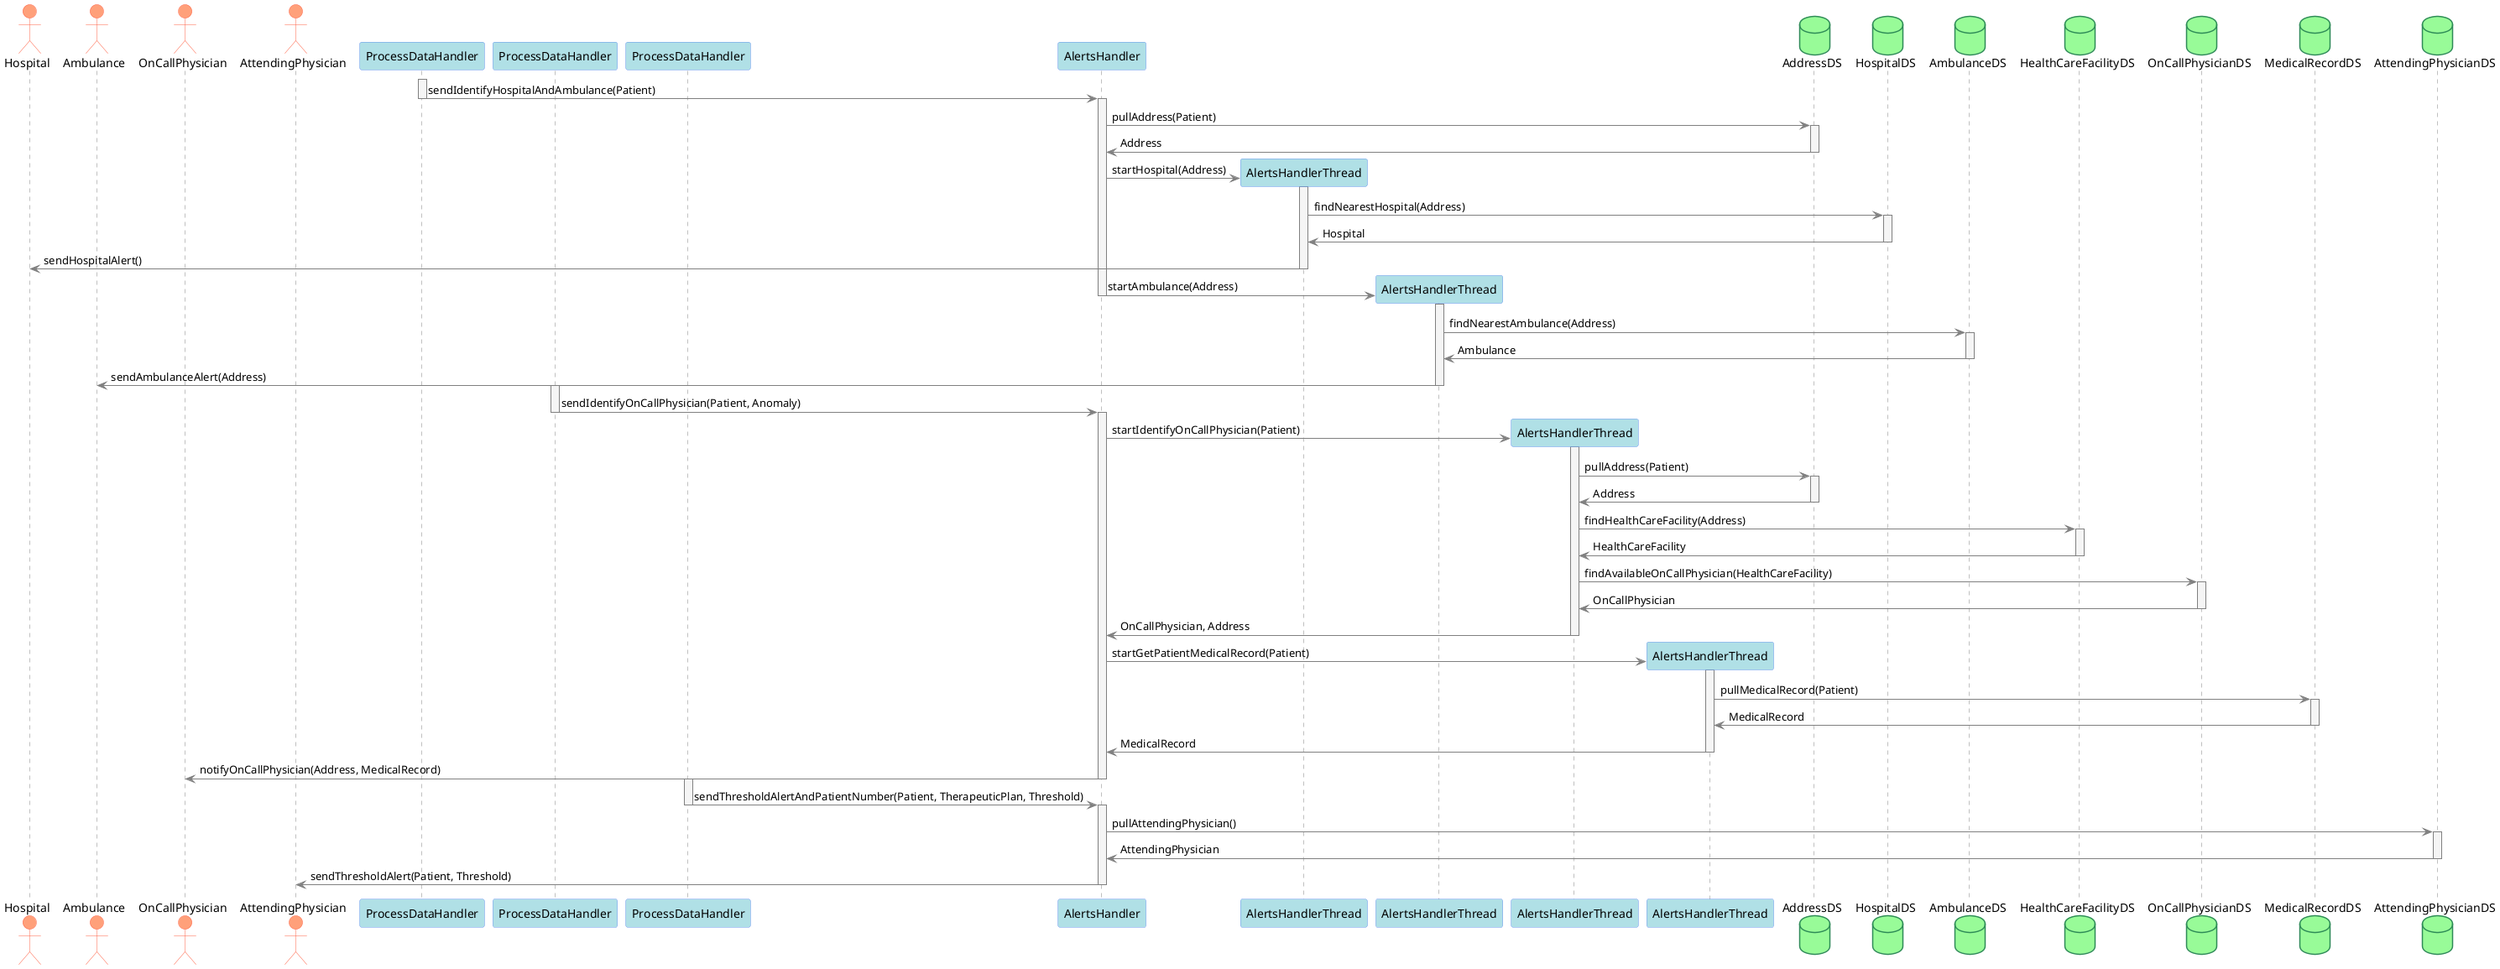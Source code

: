 @startuml alerts_handler

skinparam sequence {
  ArrowColor Gray
  LifeLineBorderColor Gray
  LifeLineBackgroundColor WhiteSmoke

  ActorBorderColor Tomato
  ActorBackgroundColor LightSalmon

  ParticipantBackgroundColor PowderBlue
  ParticipantBorderColor CornflowerBlue
}
skinparam DatabaseBorderColor SeaGreen
skinparam DatabaseBackgroundColor PaleGreen

actor Hospital
actor Ambulance
actor OnCallPhysician
actor AttendingPhysician
participant ProcessDataHandler as PDH1
participant ProcessDataHandler as PDH2
participant ProcessDataHandler as PDH3
participant AlertsHandler as AH
participant AlertsHandlerThread as AH1
participant AlertsHandlerThread as AH2
participant AlertsHandlerThread as AH3
participant AlertsHandlerThread as AH4
database AddressDS
database HospitalDS
database AmbulanceDS
database HealthCareFacilityDS
database OnCallPhysicianDS
database MedicalRecordDS
database AttendingPhysicianDS

activate PDH1
PDH1 -> AH : sendIdentifyHospitalAndAmbulance(Patient)
deactivate PDH1

activate AH

AH -> AddressDS ++ : pullAddress(Patient)
AH <- AddressDS -- : Address

AH -> AH1 ** : startHospital(Address)

activate AH1
AH1 -> HospitalDS ++ : findNearestHospital(Address)
AH1 <- HospitalDS -- : Hospital
AH1 -> Hospital : sendHospitalAlert()
deactivate AH1

AH -> AH2 ** : startAmbulance(Address)
deactivate AH

activate AH2
AH2 -> AmbulanceDS ++ : findNearestAmbulance(Address)
AH2 <- AmbulanceDS -- : Ambulance
AH2 -> Ambulance : sendAmbulanceAlert(Address)
deactivate AH2


activate PDH2
PDH2 -> AH : sendIdentifyOnCallPhysician(Patient, Anomaly)
deactivate PDH2

activate AH
AH -> AH3 ** : startIdentifyOnCallPhysician(Patient)
activate AH3
AH3 -> AddressDS ++ : pullAddress(Patient)
AH3 <- AddressDS -- : Address

AH3 -> HealthCareFacilityDS ++ : findHealthCareFacility(Address)
AH3 <- HealthCareFacilityDS -- : HealthCareFacility

AH3 -> OnCallPhysicianDS ++ : findAvailableOnCallPhysician(HealthCareFacility)
AH3 <- OnCallPhysicianDS -- : OnCallPhysician
AH <- AH3 : OnCallPhysician, Address
deactivate AH3

AH -> AH4 ** : startGetPatientMedicalRecord(Patient)
activate AH4
AH4 -> MedicalRecordDS ++ : pullMedicalRecord(Patient)
AH4 <- MedicalRecordDS -- : MedicalRecord
AH <- AH4 : MedicalRecord
deactivate AH4

AH -> OnCallPhysician : notifyOnCallPhysician(Address, MedicalRecord)
deactivate AH

activate PDH3
PDH3 -> AH : sendThresholdAlertAndPatientNumber(Patient, TherapeuticPlan, Threshold)
deactivate PDH3

activate AH
AH -> AttendingPhysicianDS ++ : pullAttendingPhysician()
AH <- AttendingPhysicianDS -- : AttendingPhysician


AH -> AttendingPhysician : sendThresholdAlert(Patient, Threshold)
deactivate AH

@enduml

